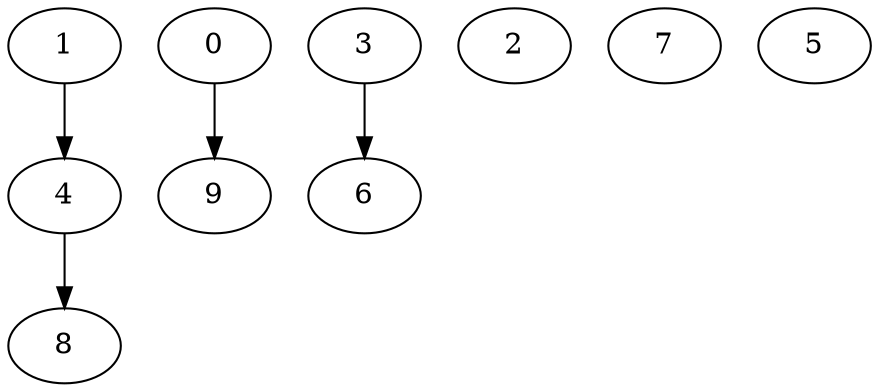 digraph "Random_Nodes_10_Density_0.40_CCR_10.00_WeightType_Random_GB" {
	8 [Weight=5, Start=11, Processor=1];
	9 [Weight=10, Start=7, Processor=3];
	0 [Weight=7, Start=0, Processor=3];
	6 [Weight=10, Start=6, Processor=2];
	3 [Weight=6, Start=0, Processor=2];
	2 [Weight=6, Start=5, Processor=1];
	4 [Weight=3, Start=2, Processor=1];
	1 [Weight=2, Start=0, Processor=1];
	7 [Weight=3, Start=9, Processor=0];
	5 [Weight=9, Start=0, Processor=0];
	0 -> 9 [Weight=177];
	1 -> 4 [Weight=177];
	3 -> 6 [Weight=138];
	4 -> 8 [Weight=118];
}